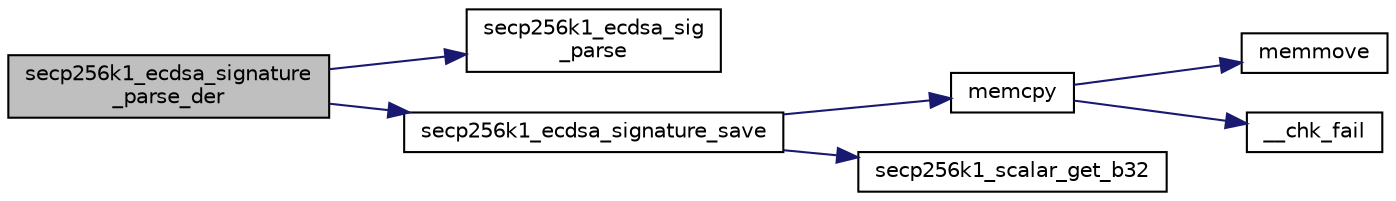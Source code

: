 digraph "secp256k1_ecdsa_signature_parse_der"
{
  edge [fontname="Helvetica",fontsize="10",labelfontname="Helvetica",labelfontsize="10"];
  node [fontname="Helvetica",fontsize="10",shape=record];
  rankdir="LR";
  Node1520 [label="secp256k1_ecdsa_signature\l_parse_der",height=0.2,width=0.4,color="black", fillcolor="grey75", style="filled", fontcolor="black"];
  Node1520 -> Node1521 [color="midnightblue",fontsize="10",style="solid",fontname="Helvetica"];
  Node1521 [label="secp256k1_ecdsa_sig\l_parse",height=0.2,width=0.4,color="black", fillcolor="white", style="filled",URL="$d5/d5d/ecdsa_8h.html#aae25c4b1cdf2ccaddc49b42d43cc82a1"];
  Node1520 -> Node1522 [color="midnightblue",fontsize="10",style="solid",fontname="Helvetica"];
  Node1522 [label="secp256k1_ecdsa_signature_save",height=0.2,width=0.4,color="black", fillcolor="white", style="filled",URL="$d1/d8c/secp256k1_8c.html#a94e522f94c4819bebf8e854952eb6a8f"];
  Node1522 -> Node1523 [color="midnightblue",fontsize="10",style="solid",fontname="Helvetica"];
  Node1523 [label="memcpy",height=0.2,width=0.4,color="black", fillcolor="white", style="filled",URL="$d5/d9f/glibc__compat_8cpp.html#a0f46826ab0466591e136db24394923cf"];
  Node1523 -> Node1524 [color="midnightblue",fontsize="10",style="solid",fontname="Helvetica"];
  Node1524 [label="memmove",height=0.2,width=0.4,color="black", fillcolor="white", style="filled",URL="$d5/d9f/glibc__compat_8cpp.html#a9778d49e9029dd75bc53ecbbf9f5e9a1"];
  Node1523 -> Node1525 [color="midnightblue",fontsize="10",style="solid",fontname="Helvetica"];
  Node1525 [label="__chk_fail",height=0.2,width=0.4,color="black", fillcolor="white", style="filled",URL="$d5/d9f/glibc__compat_8cpp.html#a424ac71631da5ada2976630ff67051d1"];
  Node1522 -> Node1526 [color="midnightblue",fontsize="10",style="solid",fontname="Helvetica"];
  Node1526 [label="secp256k1_scalar_get_b32",height=0.2,width=0.4,color="black", fillcolor="white", style="filled",URL="$db/d94/scalar_8h.html#a4fa08f8af5a23f505b44c9ef1bec1831",tooltip="Convert a scalar to a byte array. "];
}
